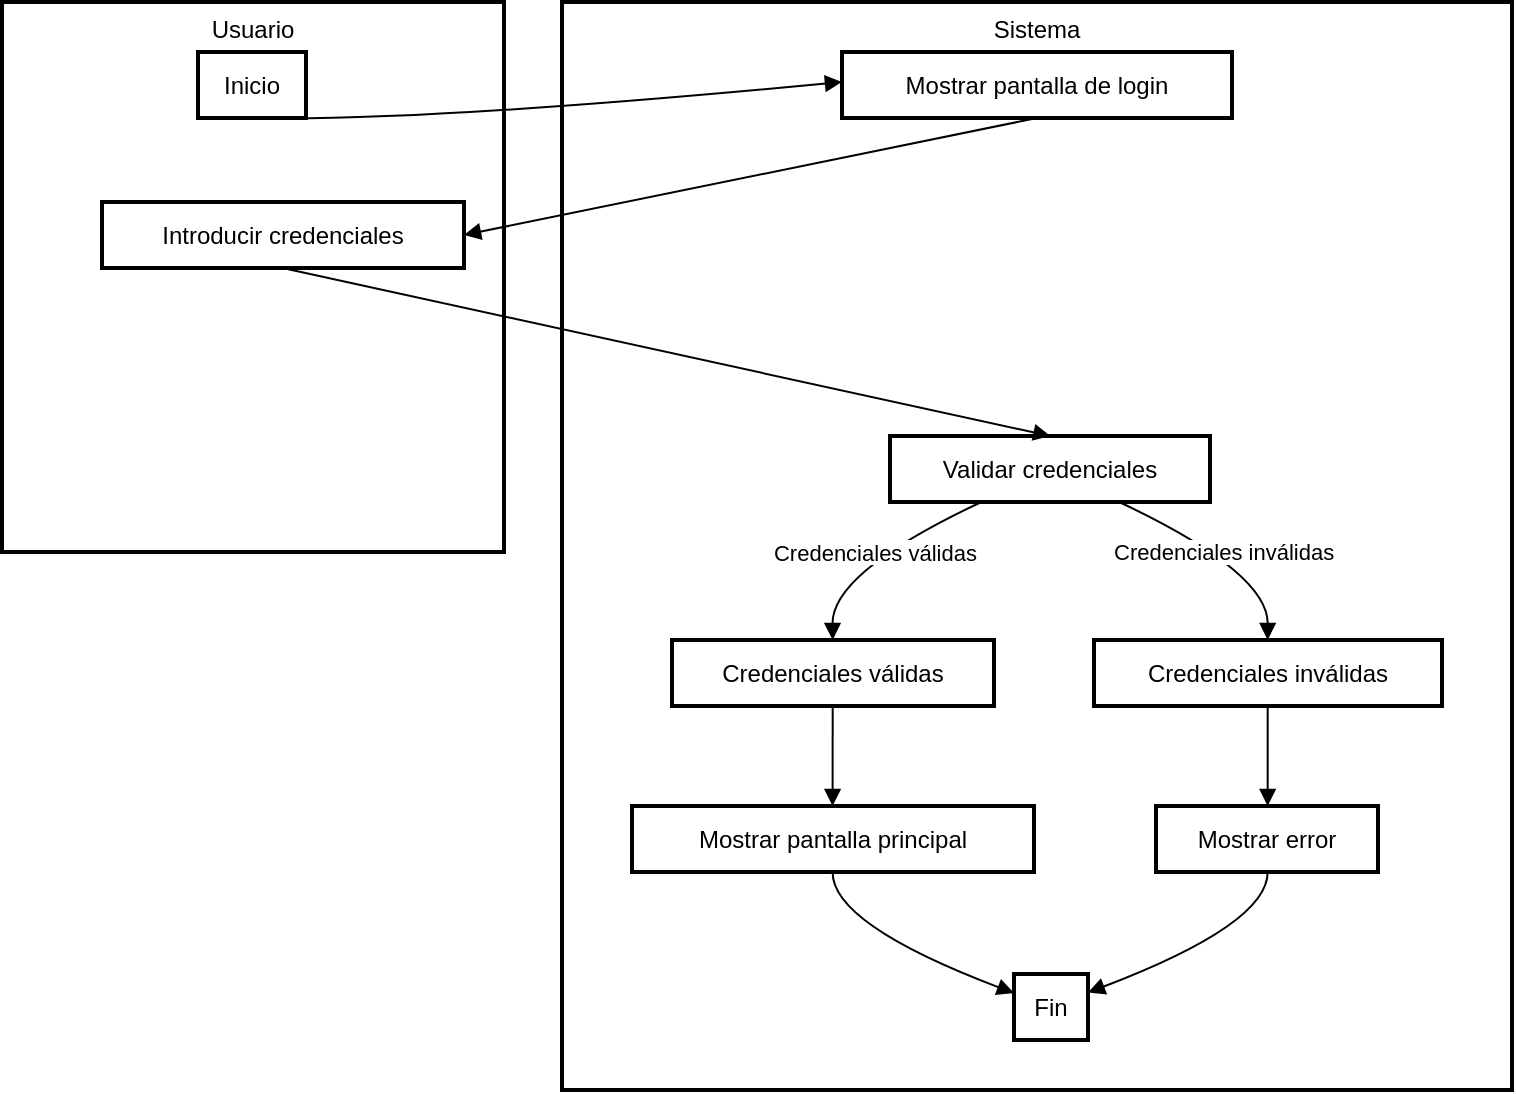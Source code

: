 <mxfile version="24.5.1" type="device">
  <diagram name="Página-1" id="zROfaEogkWqXyz7k_pCo">
    <mxGraphModel dx="868" dy="1022" grid="1" gridSize="10" guides="1" tooltips="1" connect="1" arrows="1" fold="1" page="1" pageScale="1" pageWidth="1200" pageHeight="1650" math="0" shadow="0">
      <root>
        <mxCell id="0" />
        <mxCell id="1" parent="0" />
        <mxCell id="EkRfm8rRSDlhO7okwqdM-134" value="Sistema" style="whiteSpace=wrap;strokeWidth=2;verticalAlign=top;" vertex="1" parent="1">
          <mxGeometry x="460" y="100" width="475" height="544" as="geometry" />
        </mxCell>
        <mxCell id="EkRfm8rRSDlhO7okwqdM-135" value="Mostrar pantalla de login" style="whiteSpace=wrap;strokeWidth=2;" vertex="1" parent="1">
          <mxGeometry x="600" y="125" width="195" height="33" as="geometry" />
        </mxCell>
        <mxCell id="EkRfm8rRSDlhO7okwqdM-136" value="Validar credenciales" style="whiteSpace=wrap;strokeWidth=2;" vertex="1" parent="1">
          <mxGeometry x="624" y="317" width="160" height="33" as="geometry" />
        </mxCell>
        <mxCell id="EkRfm8rRSDlhO7okwqdM-137" value="Credenciales válidas" style="whiteSpace=wrap;strokeWidth=2;" vertex="1" parent="1">
          <mxGeometry x="515" y="419" width="161" height="33" as="geometry" />
        </mxCell>
        <mxCell id="EkRfm8rRSDlhO7okwqdM-138" value="Credenciales inválidas" style="whiteSpace=wrap;strokeWidth=2;" vertex="1" parent="1">
          <mxGeometry x="726" y="419" width="174" height="33" as="geometry" />
        </mxCell>
        <mxCell id="EkRfm8rRSDlhO7okwqdM-139" value="Mostrar pantalla principal" style="whiteSpace=wrap;strokeWidth=2;" vertex="1" parent="1">
          <mxGeometry x="495" y="502" width="201" height="33" as="geometry" />
        </mxCell>
        <mxCell id="EkRfm8rRSDlhO7okwqdM-140" value="Mostrar error" style="whiteSpace=wrap;strokeWidth=2;" vertex="1" parent="1">
          <mxGeometry x="757" y="502" width="111" height="33" as="geometry" />
        </mxCell>
        <mxCell id="EkRfm8rRSDlhO7okwqdM-141" value="Fin" style="whiteSpace=wrap;strokeWidth=2;" vertex="1" parent="1">
          <mxGeometry x="686" y="586" width="37" height="33" as="geometry" />
        </mxCell>
        <mxCell id="EkRfm8rRSDlhO7okwqdM-142" value="Usuario" style="whiteSpace=wrap;strokeWidth=2;verticalAlign=top;" vertex="1" parent="1">
          <mxGeometry x="180" y="100" width="251" height="275" as="geometry" />
        </mxCell>
        <mxCell id="EkRfm8rRSDlhO7okwqdM-143" value="Inicio" style="whiteSpace=wrap;strokeWidth=2;" vertex="1" parent="1">
          <mxGeometry x="278" y="125" width="54" height="33" as="geometry" />
        </mxCell>
        <mxCell id="EkRfm8rRSDlhO7okwqdM-144" value="Introducir credenciales" style="whiteSpace=wrap;strokeWidth=2;" vertex="1" parent="1">
          <mxGeometry x="230" y="200" width="181" height="33" as="geometry" />
        </mxCell>
        <mxCell id="EkRfm8rRSDlhO7okwqdM-145" value="" style="curved=1;startArrow=none;endArrow=block;exitX=0.505;exitY=1.012;rounded=0;" edge="1" parent="1" source="EkRfm8rRSDlhO7okwqdM-143">
          <mxGeometry relative="1" as="geometry">
            <Array as="points">
              <mxPoint x="390" y="160" />
            </Array>
            <mxPoint x="600" y="140" as="targetPoint" />
          </mxGeometry>
        </mxCell>
        <mxCell id="EkRfm8rRSDlhO7okwqdM-146" value="" style="curved=1;startArrow=none;endArrow=block;exitX=0.5;exitY=1.024;entryX=1;entryY=0.5;rounded=0;entryDx=0;entryDy=0;" edge="1" parent="1" source="EkRfm8rRSDlhO7okwqdM-135" target="EkRfm8rRSDlhO7okwqdM-144">
          <mxGeometry relative="1" as="geometry">
            <Array as="points" />
          </mxGeometry>
        </mxCell>
        <mxCell id="EkRfm8rRSDlhO7okwqdM-147" value="" style="curved=1;startArrow=none;endArrow=block;exitX=0.499;exitY=1.006;entryX=0.501;entryY=0.006;rounded=0;" edge="1" parent="1" source="EkRfm8rRSDlhO7okwqdM-144" target="EkRfm8rRSDlhO7okwqdM-136">
          <mxGeometry relative="1" as="geometry">
            <Array as="points" />
          </mxGeometry>
        </mxCell>
        <mxCell id="EkRfm8rRSDlhO7okwqdM-148" value="Credenciales válidas" style="curved=1;startArrow=none;endArrow=block;exitX=0.278;exitY=1.018;entryX=0.499;entryY=1.734e-7;rounded=0;" edge="1" parent="1" source="EkRfm8rRSDlhO7okwqdM-136" target="EkRfm8rRSDlhO7okwqdM-137">
          <mxGeometry relative="1" as="geometry">
            <Array as="points">
              <mxPoint x="595" y="385" />
            </Array>
          </mxGeometry>
        </mxCell>
        <mxCell id="EkRfm8rRSDlhO7okwqdM-149" value="Credenciales inválidas" style="curved=1;startArrow=none;endArrow=block;exitX=0.724;exitY=1.018;entryX=0.499;entryY=1.734e-7;rounded=0;" edge="1" parent="1" source="EkRfm8rRSDlhO7okwqdM-136" target="EkRfm8rRSDlhO7okwqdM-138">
          <mxGeometry relative="1" as="geometry">
            <Array as="points">
              <mxPoint x="813" y="385" />
            </Array>
          </mxGeometry>
        </mxCell>
        <mxCell id="EkRfm8rRSDlhO7okwqdM-150" value="" style="curved=1;startArrow=none;endArrow=block;exitX=0.499;exitY=1.012;entryX=0.499;entryY=0.012;rounded=0;" edge="1" parent="1" source="EkRfm8rRSDlhO7okwqdM-137" target="EkRfm8rRSDlhO7okwqdM-139">
          <mxGeometry relative="1" as="geometry">
            <Array as="points" />
          </mxGeometry>
        </mxCell>
        <mxCell id="EkRfm8rRSDlhO7okwqdM-151" value="" style="curved=1;startArrow=none;endArrow=block;exitX=0.499;exitY=1.012;entryX=0.503;entryY=0.012;rounded=0;" edge="1" parent="1" source="EkRfm8rRSDlhO7okwqdM-138" target="EkRfm8rRSDlhO7okwqdM-140">
          <mxGeometry relative="1" as="geometry">
            <Array as="points" />
          </mxGeometry>
        </mxCell>
        <mxCell id="EkRfm8rRSDlhO7okwqdM-152" value="" style="curved=1;startArrow=none;endArrow=block;exitX=0.499;exitY=1.024;entryX=-0.006;entryY=0.287;rounded=0;" edge="1" parent="1" source="EkRfm8rRSDlhO7okwqdM-139" target="EkRfm8rRSDlhO7okwqdM-141">
          <mxGeometry relative="1" as="geometry">
            <Array as="points">
              <mxPoint x="595" y="561" />
            </Array>
          </mxGeometry>
        </mxCell>
        <mxCell id="EkRfm8rRSDlhO7okwqdM-153" value="" style="curved=1;startArrow=none;endArrow=block;exitX=0.503;exitY=1.024;entryX=0.986;entryY=0.287;rounded=0;" edge="1" parent="1" source="EkRfm8rRSDlhO7okwqdM-140" target="EkRfm8rRSDlhO7okwqdM-141">
          <mxGeometry relative="1" as="geometry">
            <Array as="points">
              <mxPoint x="813" y="561" />
            </Array>
          </mxGeometry>
        </mxCell>
      </root>
    </mxGraphModel>
  </diagram>
</mxfile>
